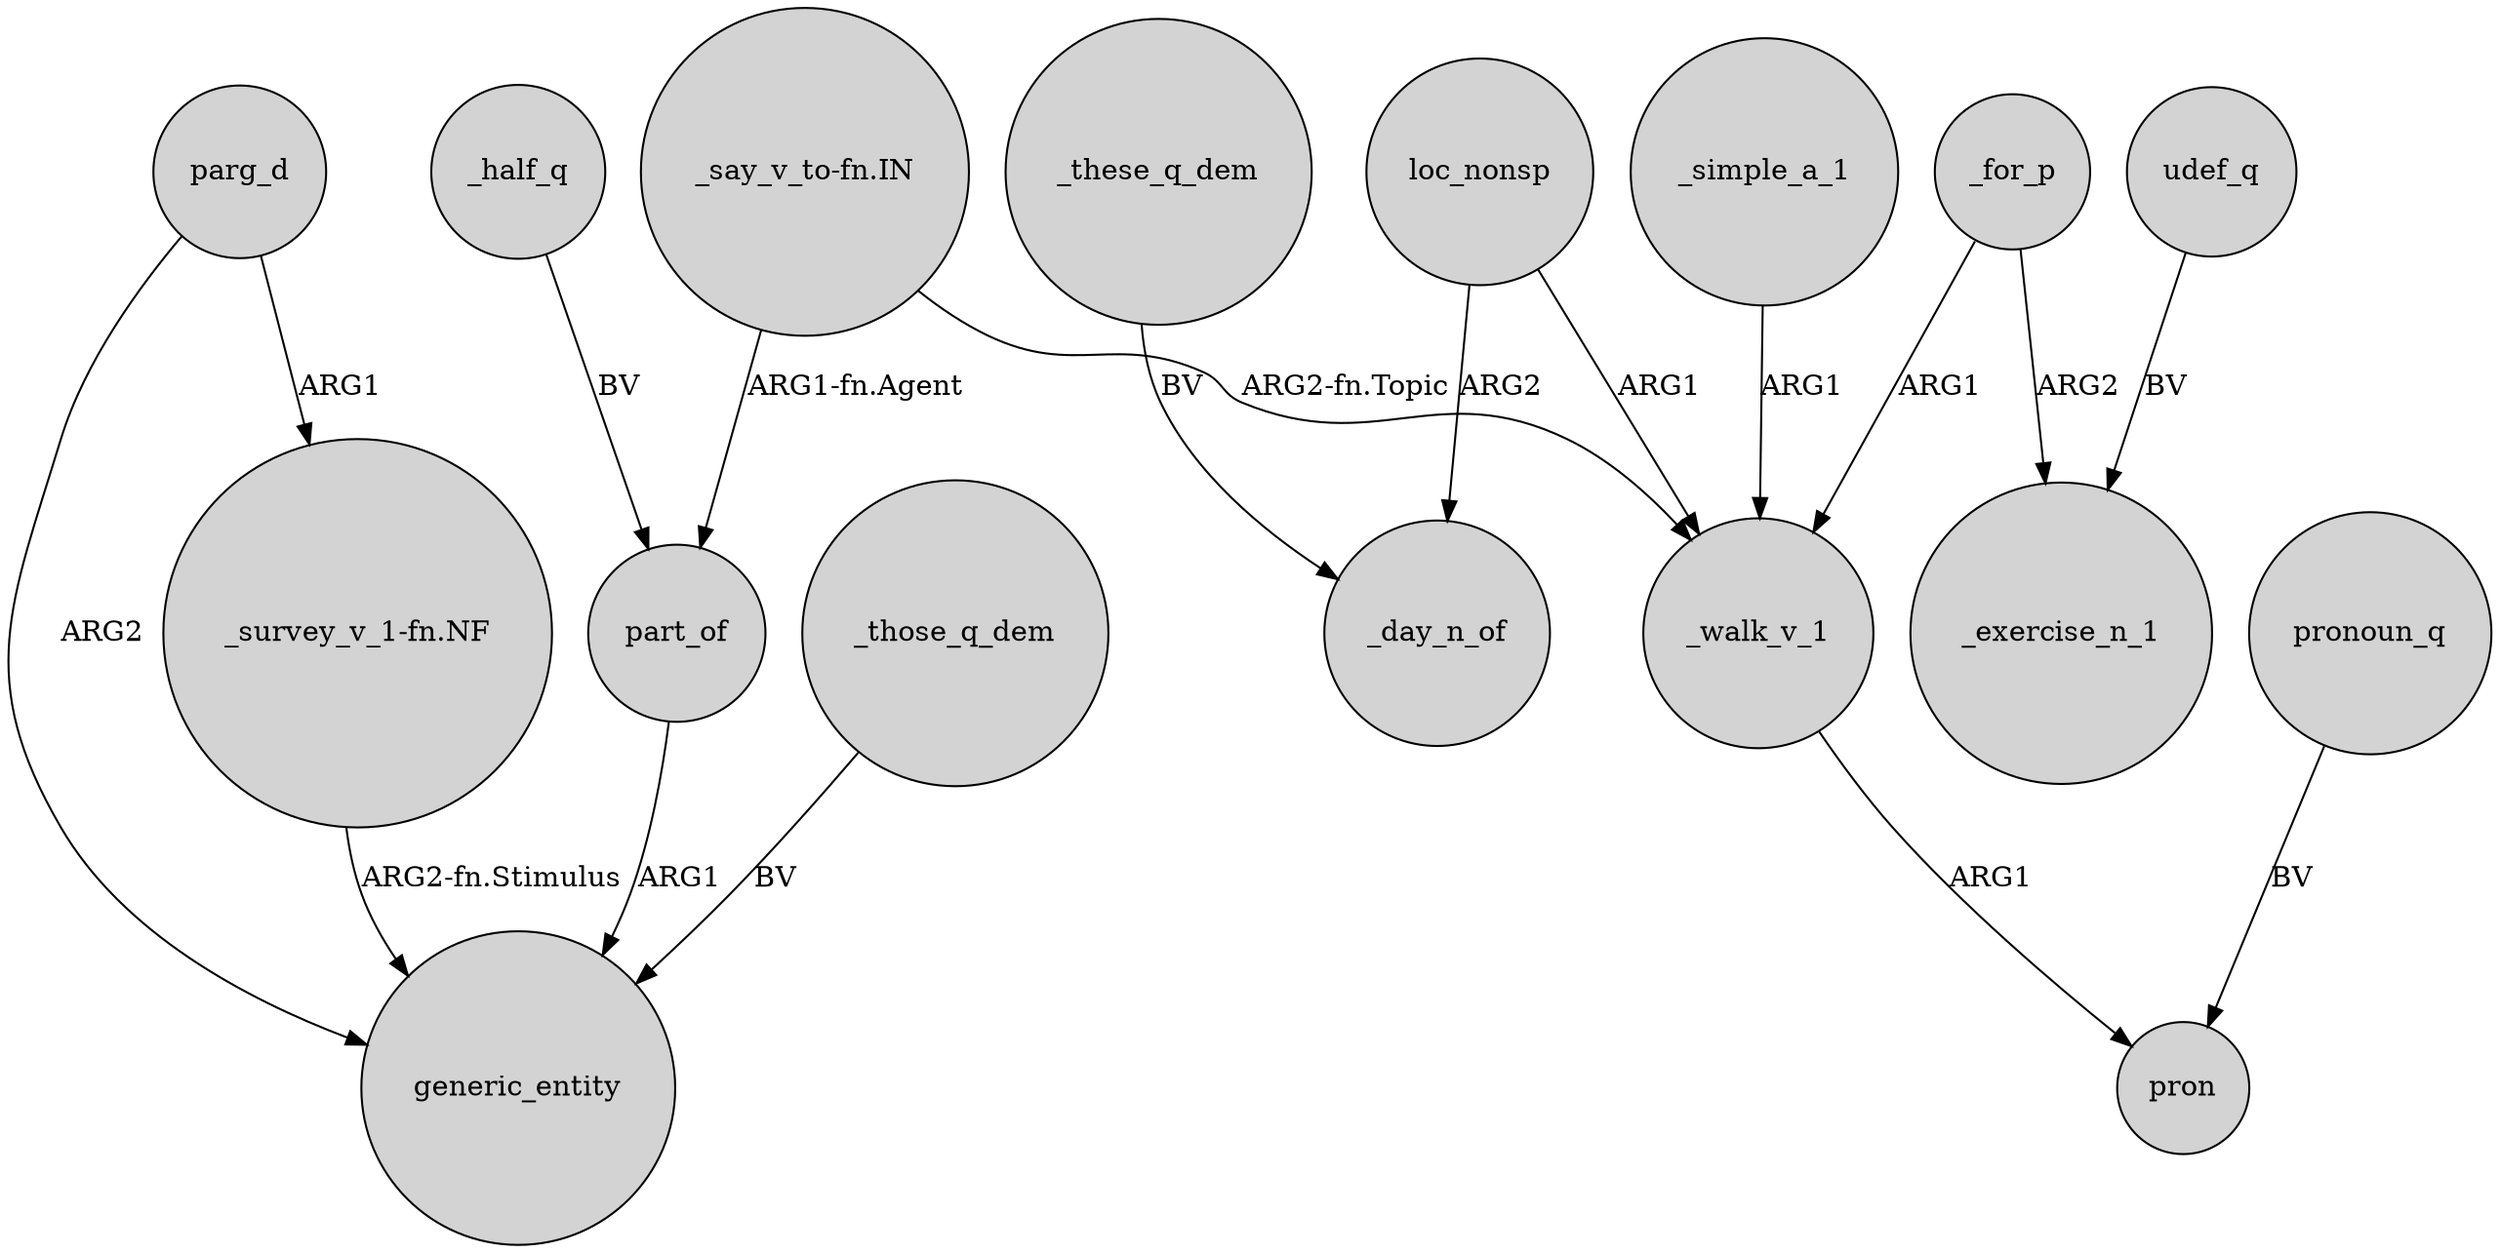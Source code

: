 digraph {
	node [shape=circle style=filled]
	parg_d -> generic_entity [label=ARG2]
	loc_nonsp -> _walk_v_1 [label=ARG1]
	"_say_v_to-fn.IN" -> part_of [label="ARG1-fn.Agent"]
	_for_p -> _exercise_n_1 [label=ARG2]
	udef_q -> _exercise_n_1 [label=BV]
	"_say_v_to-fn.IN" -> _walk_v_1 [label="ARG2-fn.Topic"]
	_simple_a_1 -> _walk_v_1 [label=ARG1]
	_half_q -> part_of [label=BV]
	_for_p -> _walk_v_1 [label=ARG1]
	parg_d -> "_survey_v_1-fn.NF" [label=ARG1]
	part_of -> generic_entity [label=ARG1]
	_these_q_dem -> _day_n_of [label=BV]
	_those_q_dem -> generic_entity [label=BV]
	"_survey_v_1-fn.NF" -> generic_entity [label="ARG2-fn.Stimulus"]
	_walk_v_1 -> pron [label=ARG1]
	loc_nonsp -> _day_n_of [label=ARG2]
	pronoun_q -> pron [label=BV]
}
